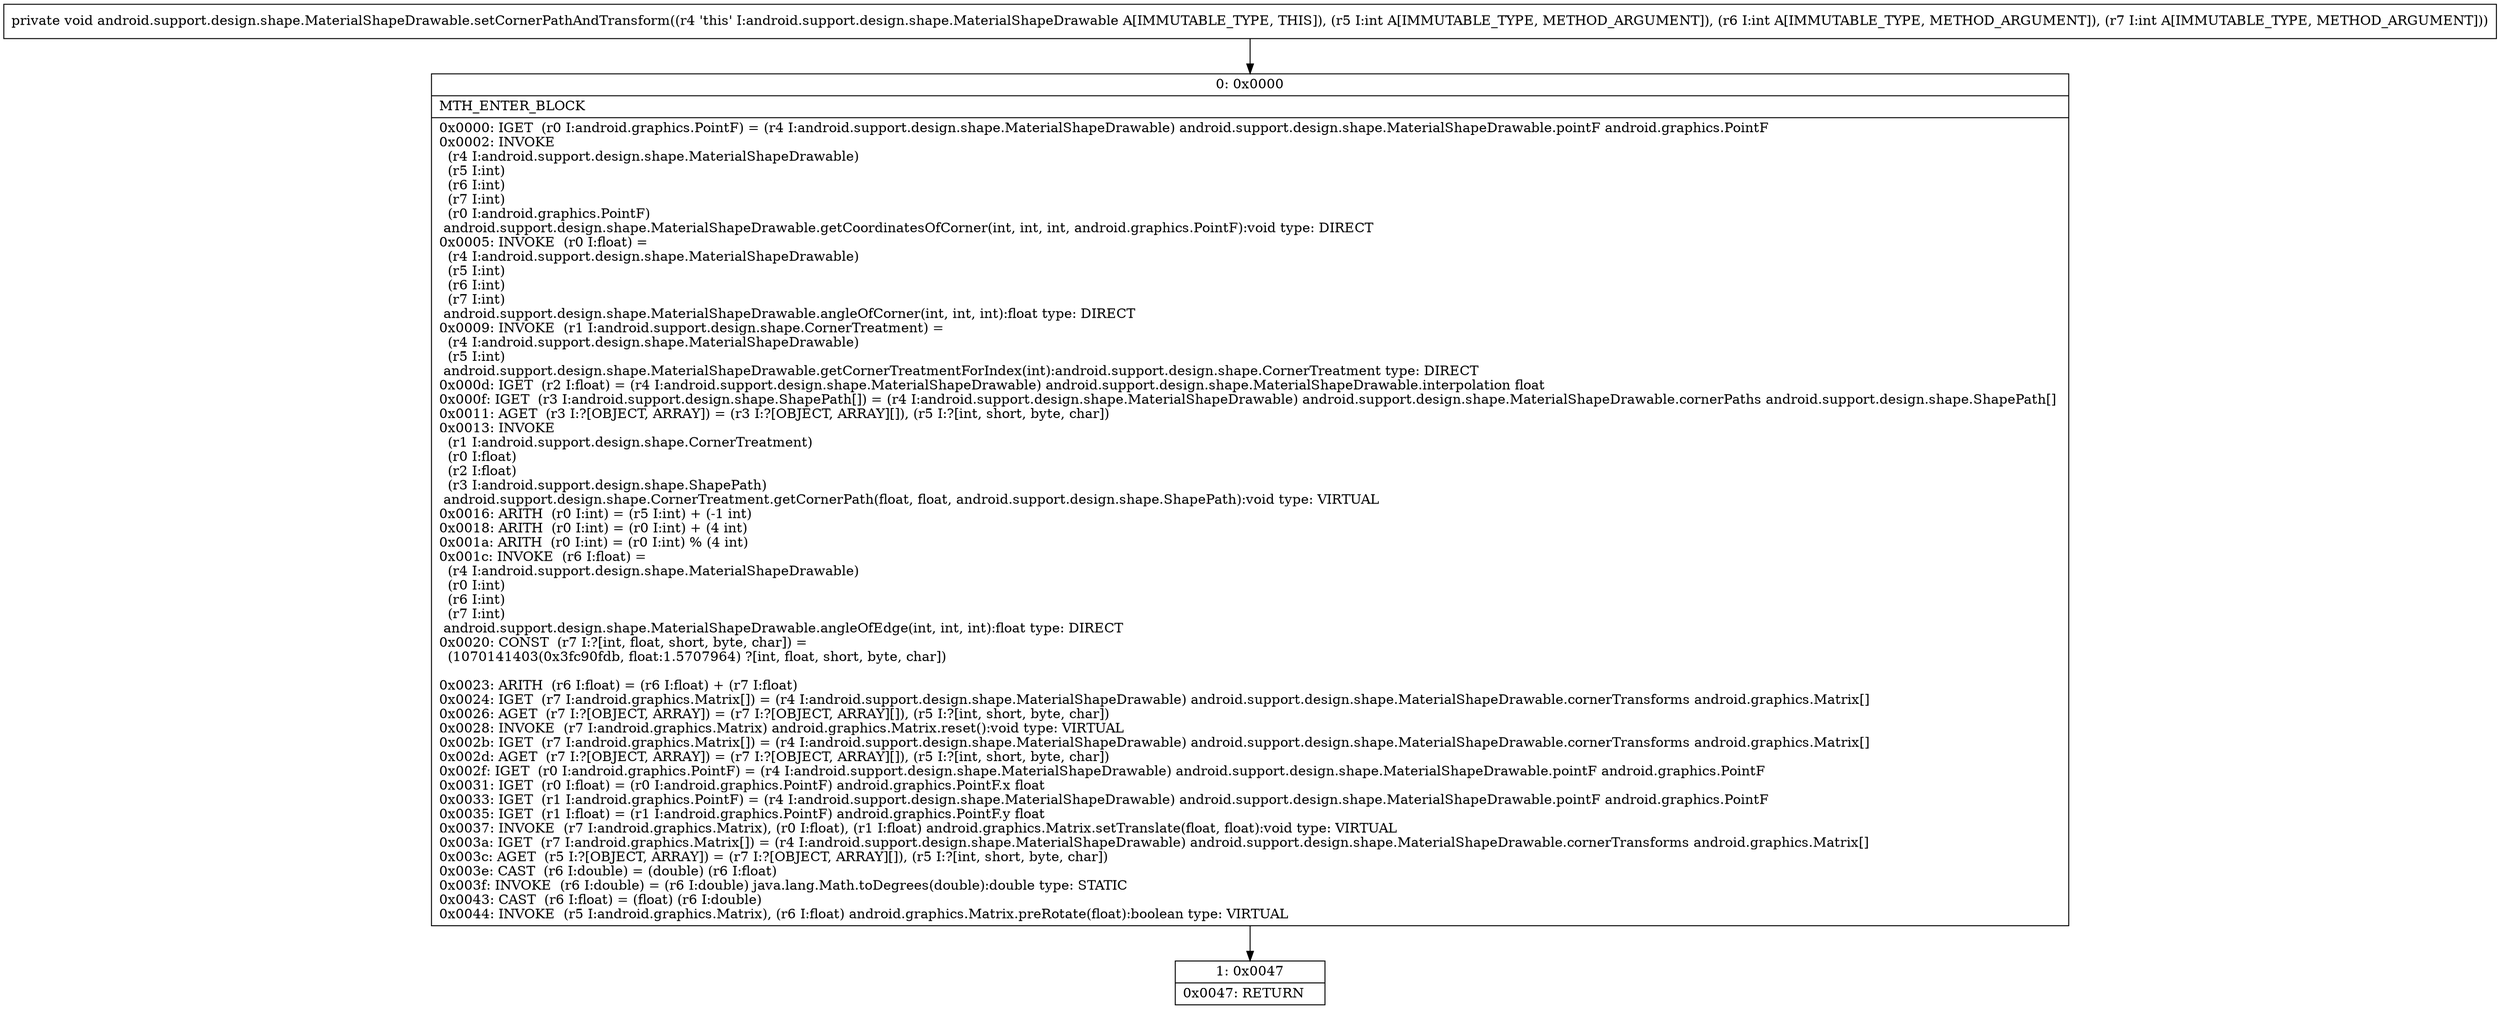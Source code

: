 digraph "CFG forandroid.support.design.shape.MaterialShapeDrawable.setCornerPathAndTransform(III)V" {
Node_0 [shape=record,label="{0\:\ 0x0000|MTH_ENTER_BLOCK\l|0x0000: IGET  (r0 I:android.graphics.PointF) = (r4 I:android.support.design.shape.MaterialShapeDrawable) android.support.design.shape.MaterialShapeDrawable.pointF android.graphics.PointF \l0x0002: INVOKE  \l  (r4 I:android.support.design.shape.MaterialShapeDrawable)\l  (r5 I:int)\l  (r6 I:int)\l  (r7 I:int)\l  (r0 I:android.graphics.PointF)\l android.support.design.shape.MaterialShapeDrawable.getCoordinatesOfCorner(int, int, int, android.graphics.PointF):void type: DIRECT \l0x0005: INVOKE  (r0 I:float) = \l  (r4 I:android.support.design.shape.MaterialShapeDrawable)\l  (r5 I:int)\l  (r6 I:int)\l  (r7 I:int)\l android.support.design.shape.MaterialShapeDrawable.angleOfCorner(int, int, int):float type: DIRECT \l0x0009: INVOKE  (r1 I:android.support.design.shape.CornerTreatment) = \l  (r4 I:android.support.design.shape.MaterialShapeDrawable)\l  (r5 I:int)\l android.support.design.shape.MaterialShapeDrawable.getCornerTreatmentForIndex(int):android.support.design.shape.CornerTreatment type: DIRECT \l0x000d: IGET  (r2 I:float) = (r4 I:android.support.design.shape.MaterialShapeDrawable) android.support.design.shape.MaterialShapeDrawable.interpolation float \l0x000f: IGET  (r3 I:android.support.design.shape.ShapePath[]) = (r4 I:android.support.design.shape.MaterialShapeDrawable) android.support.design.shape.MaterialShapeDrawable.cornerPaths android.support.design.shape.ShapePath[] \l0x0011: AGET  (r3 I:?[OBJECT, ARRAY]) = (r3 I:?[OBJECT, ARRAY][]), (r5 I:?[int, short, byte, char]) \l0x0013: INVOKE  \l  (r1 I:android.support.design.shape.CornerTreatment)\l  (r0 I:float)\l  (r2 I:float)\l  (r3 I:android.support.design.shape.ShapePath)\l android.support.design.shape.CornerTreatment.getCornerPath(float, float, android.support.design.shape.ShapePath):void type: VIRTUAL \l0x0016: ARITH  (r0 I:int) = (r5 I:int) + (\-1 int) \l0x0018: ARITH  (r0 I:int) = (r0 I:int) + (4 int) \l0x001a: ARITH  (r0 I:int) = (r0 I:int) % (4 int) \l0x001c: INVOKE  (r6 I:float) = \l  (r4 I:android.support.design.shape.MaterialShapeDrawable)\l  (r0 I:int)\l  (r6 I:int)\l  (r7 I:int)\l android.support.design.shape.MaterialShapeDrawable.angleOfEdge(int, int, int):float type: DIRECT \l0x0020: CONST  (r7 I:?[int, float, short, byte, char]) = \l  (1070141403(0x3fc90fdb, float:1.5707964) ?[int, float, short, byte, char])\l \l0x0023: ARITH  (r6 I:float) = (r6 I:float) + (r7 I:float) \l0x0024: IGET  (r7 I:android.graphics.Matrix[]) = (r4 I:android.support.design.shape.MaterialShapeDrawable) android.support.design.shape.MaterialShapeDrawable.cornerTransforms android.graphics.Matrix[] \l0x0026: AGET  (r7 I:?[OBJECT, ARRAY]) = (r7 I:?[OBJECT, ARRAY][]), (r5 I:?[int, short, byte, char]) \l0x0028: INVOKE  (r7 I:android.graphics.Matrix) android.graphics.Matrix.reset():void type: VIRTUAL \l0x002b: IGET  (r7 I:android.graphics.Matrix[]) = (r4 I:android.support.design.shape.MaterialShapeDrawable) android.support.design.shape.MaterialShapeDrawable.cornerTransforms android.graphics.Matrix[] \l0x002d: AGET  (r7 I:?[OBJECT, ARRAY]) = (r7 I:?[OBJECT, ARRAY][]), (r5 I:?[int, short, byte, char]) \l0x002f: IGET  (r0 I:android.graphics.PointF) = (r4 I:android.support.design.shape.MaterialShapeDrawable) android.support.design.shape.MaterialShapeDrawable.pointF android.graphics.PointF \l0x0031: IGET  (r0 I:float) = (r0 I:android.graphics.PointF) android.graphics.PointF.x float \l0x0033: IGET  (r1 I:android.graphics.PointF) = (r4 I:android.support.design.shape.MaterialShapeDrawable) android.support.design.shape.MaterialShapeDrawable.pointF android.graphics.PointF \l0x0035: IGET  (r1 I:float) = (r1 I:android.graphics.PointF) android.graphics.PointF.y float \l0x0037: INVOKE  (r7 I:android.graphics.Matrix), (r0 I:float), (r1 I:float) android.graphics.Matrix.setTranslate(float, float):void type: VIRTUAL \l0x003a: IGET  (r7 I:android.graphics.Matrix[]) = (r4 I:android.support.design.shape.MaterialShapeDrawable) android.support.design.shape.MaterialShapeDrawable.cornerTransforms android.graphics.Matrix[] \l0x003c: AGET  (r5 I:?[OBJECT, ARRAY]) = (r7 I:?[OBJECT, ARRAY][]), (r5 I:?[int, short, byte, char]) \l0x003e: CAST  (r6 I:double) = (double) (r6 I:float) \l0x003f: INVOKE  (r6 I:double) = (r6 I:double) java.lang.Math.toDegrees(double):double type: STATIC \l0x0043: CAST  (r6 I:float) = (float) (r6 I:double) \l0x0044: INVOKE  (r5 I:android.graphics.Matrix), (r6 I:float) android.graphics.Matrix.preRotate(float):boolean type: VIRTUAL \l}"];
Node_1 [shape=record,label="{1\:\ 0x0047|0x0047: RETURN   \l}"];
MethodNode[shape=record,label="{private void android.support.design.shape.MaterialShapeDrawable.setCornerPathAndTransform((r4 'this' I:android.support.design.shape.MaterialShapeDrawable A[IMMUTABLE_TYPE, THIS]), (r5 I:int A[IMMUTABLE_TYPE, METHOD_ARGUMENT]), (r6 I:int A[IMMUTABLE_TYPE, METHOD_ARGUMENT]), (r7 I:int A[IMMUTABLE_TYPE, METHOD_ARGUMENT])) }"];
MethodNode -> Node_0;
Node_0 -> Node_1;
}

